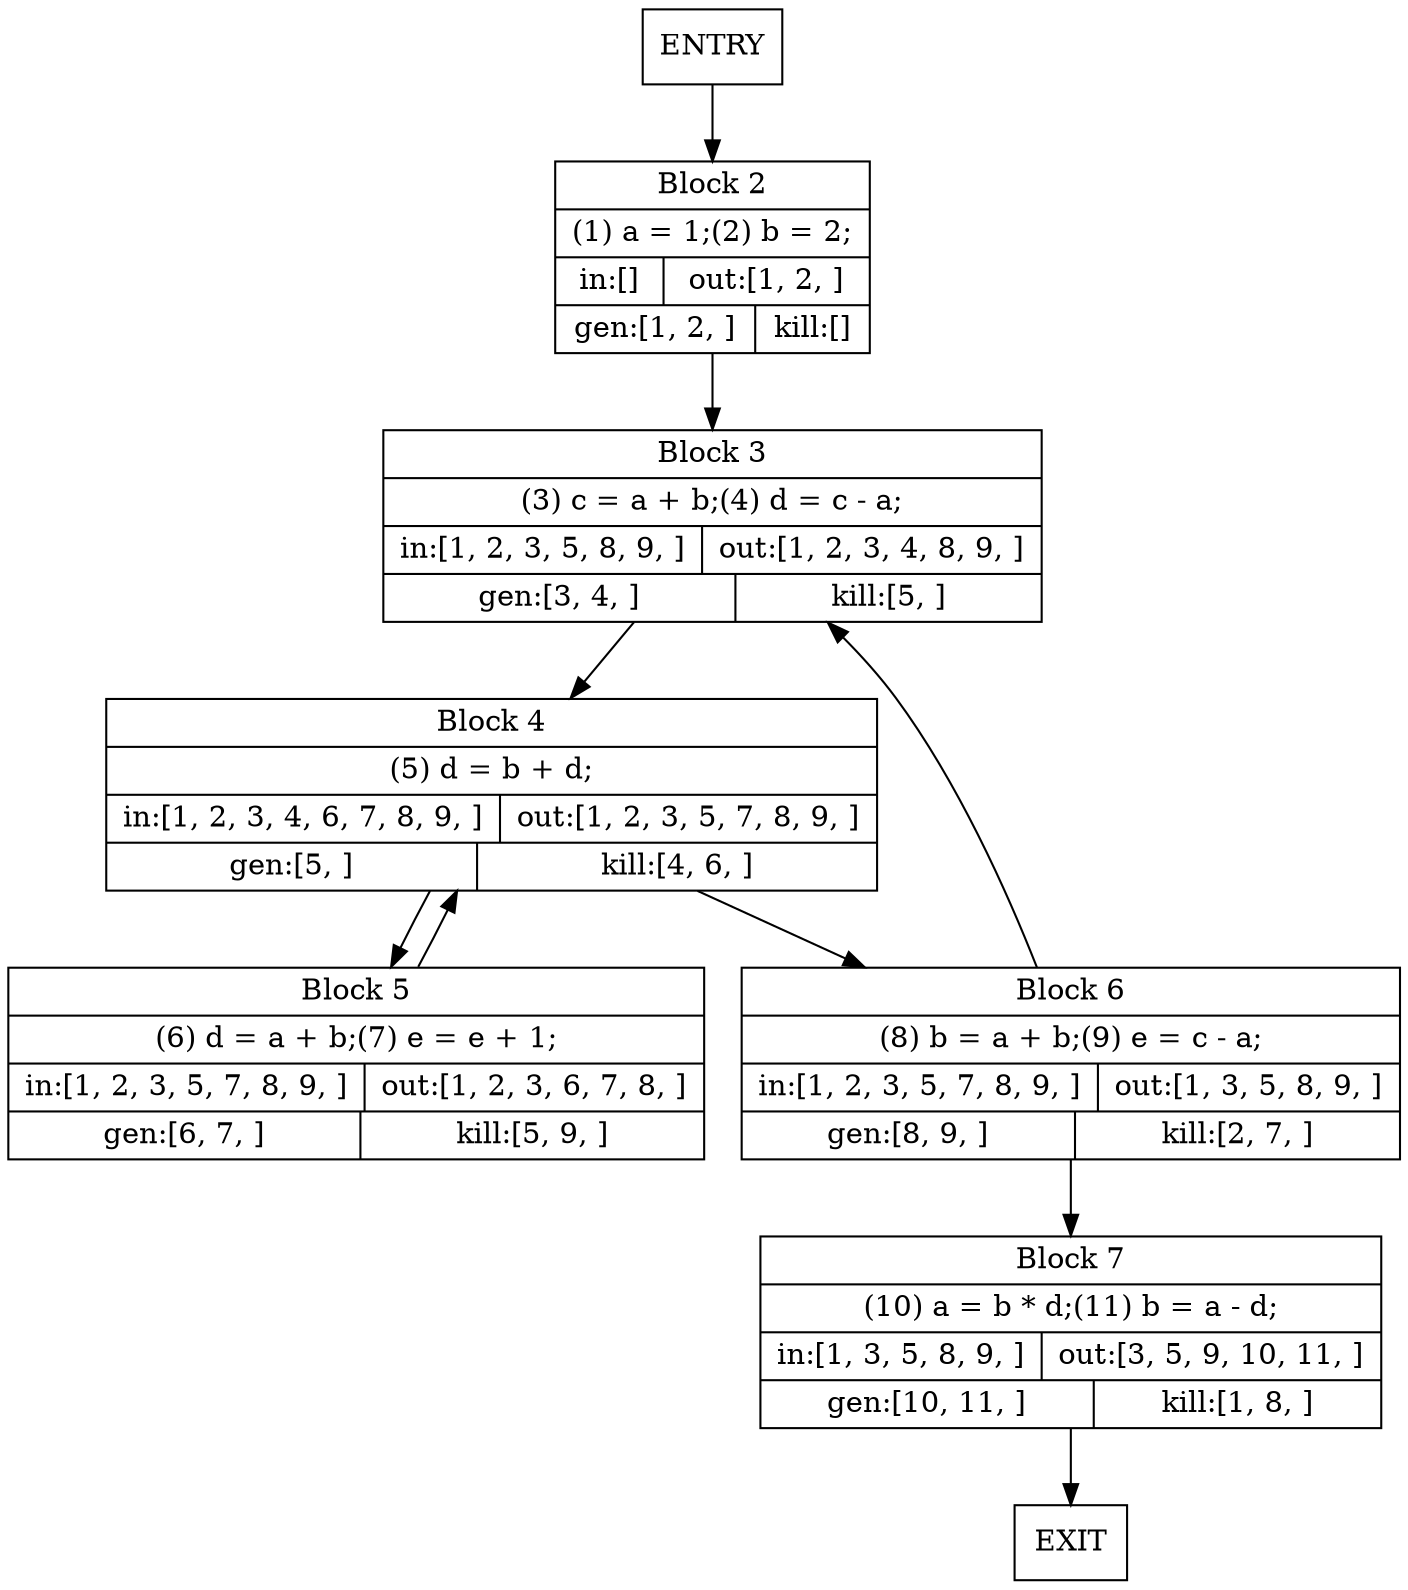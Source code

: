 digraph {
node [shape=record];
0 [label="ENTRY"];
1 [label="EXIT"];
2 [label=<{Block 2|(1) a = 1;(2) b = 2;|{in:[]|out:[1, 2, ]}|{gen:[1, 2, ]|kill:[]}}>];
3 [label=<{Block 3|(3) c = a + b;(4) d = c - a;|{in:[1, 2, 3, 5, 8, 9, ]|out:[1, 2, 3, 4, 8, 9, ]}|{gen:[3, 4, ]|kill:[5, ]}}>];
4 [label=<{Block 4|(5) d = b + d;|{in:[1, 2, 3, 4, 6, 7, 8, 9, ]|out:[1, 2, 3, 5, 7, 8, 9, ]}|{gen:[5, ]|kill:[4, 6, ]}}>];
5 [label=<{Block 5|(6) d = a + b;(7) e = e + 1;|{in:[1, 2, 3, 5, 7, 8, 9, ]|out:[1, 2, 3, 6, 7, 8, ]}|{gen:[6, 7, ]|kill:[5, 9, ]}}>];
6 [label=<{Block 6|(8) b = a + b;(9) e = c - a;|{in:[1, 2, 3, 5, 7, 8, 9, ]|out:[1, 3, 5, 8, 9, ]}|{gen:[8, 9, ]|kill:[2, 7, ]}}>];
7 [label=<{Block 7|(10) a = b * d;(11) b = a - d;|{in:[1, 3, 5, 8, 9, ]|out:[3, 5, 9, 10, 11, ]}|{gen:[10, 11, ]|kill:[1, 8, ]}}>];
0 -> 2;
2 -> 3;
3 -> 4;
4 -> 5;
4 -> 6;
5 -> 4;
6 -> 3;
6 -> 7;
7 -> 1;
}
